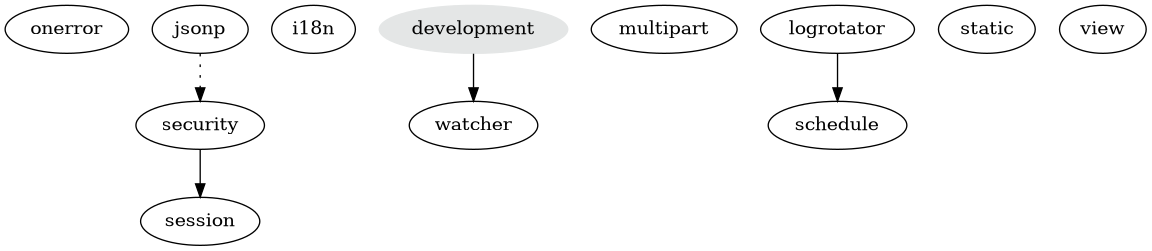 @startuml
digraph plugins {
  onerror
  session
  i18n
  watcher
  multipart
  security
  development [color="0.5 0.01 0.9" style=filled]
  logrotator
  schedule
  static
  jsonp
  view
  security -> session
  development -> watcher
  logrotator -> schedule
  jsonp -> security [style=dotted]
}
@enduml
